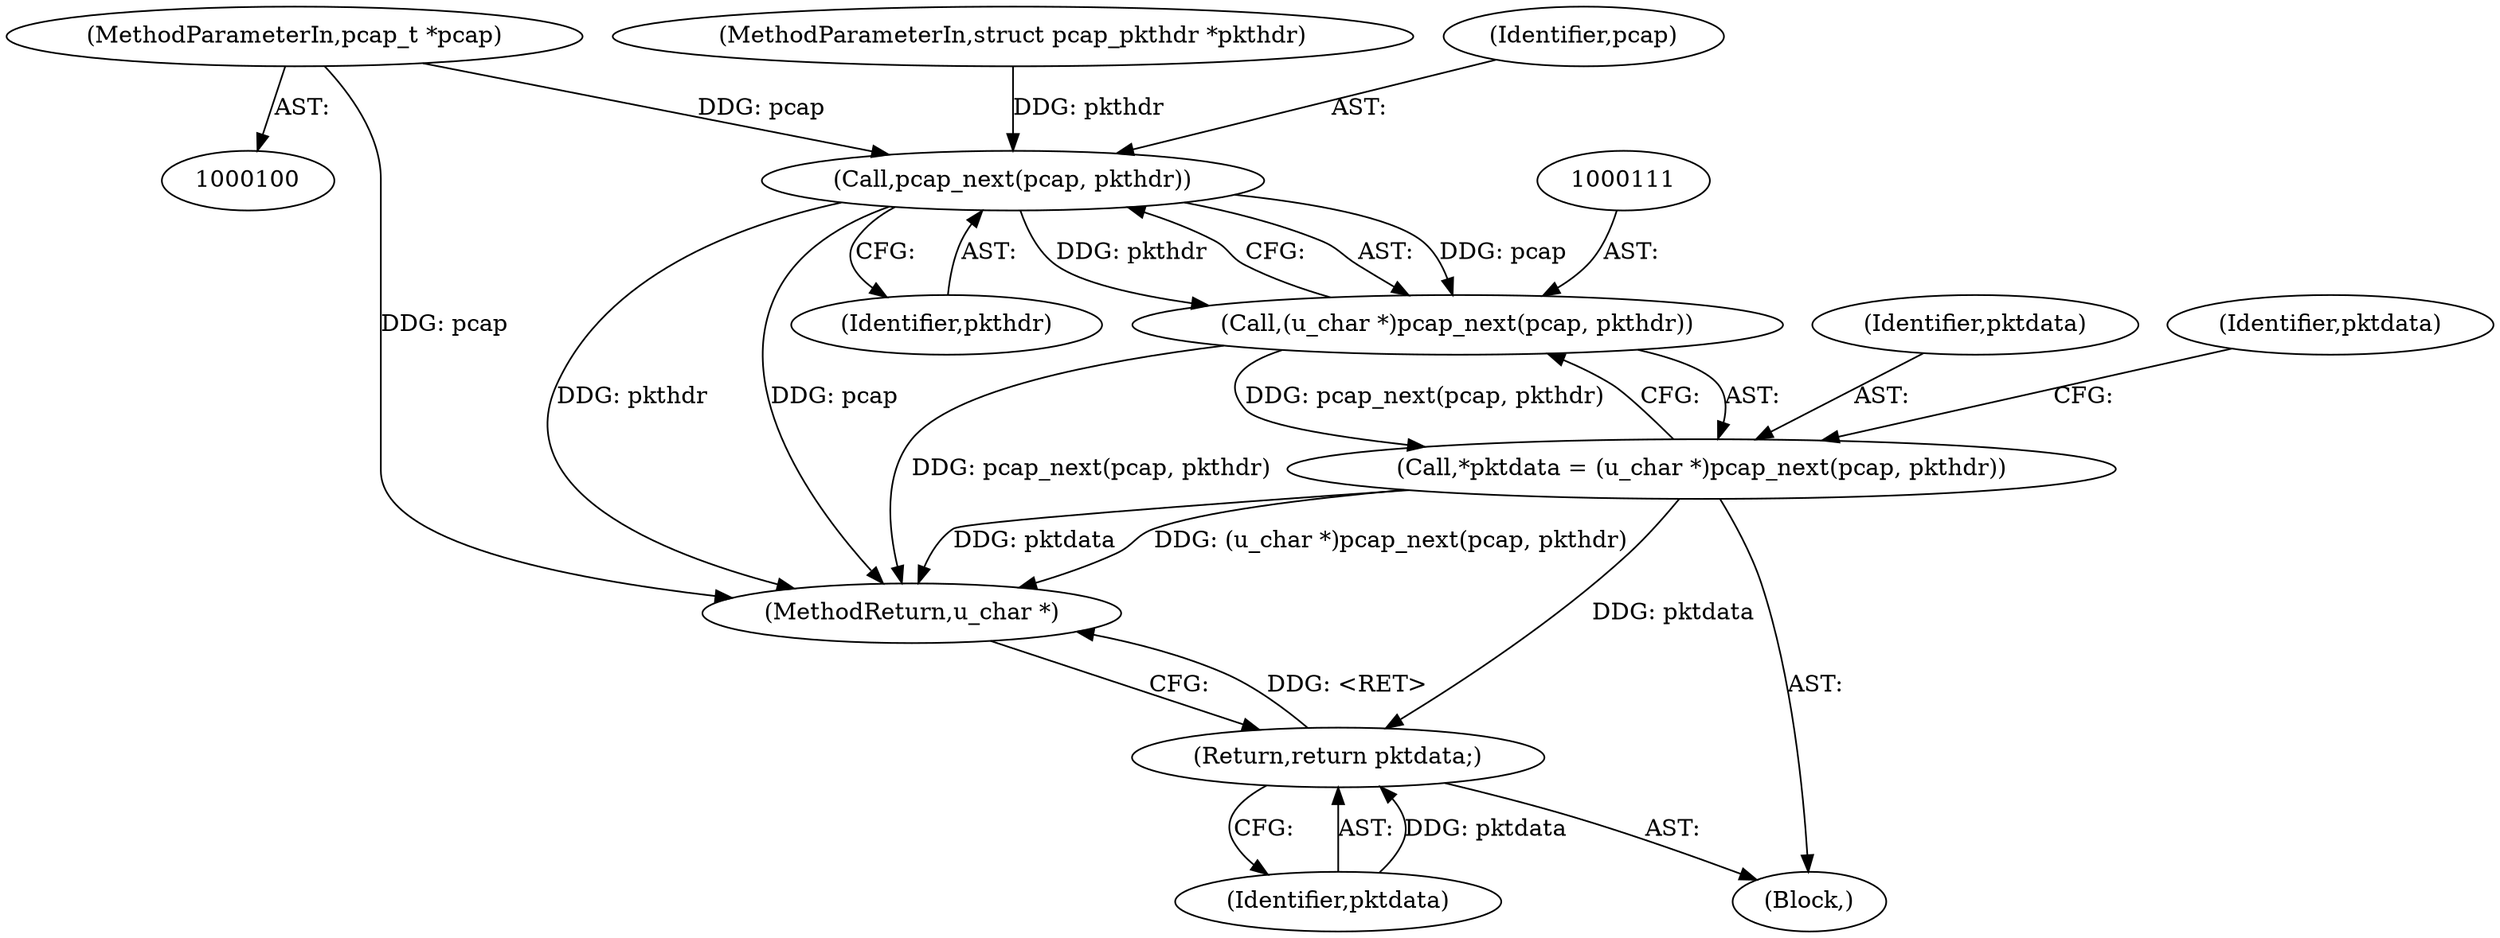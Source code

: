 digraph "0_tcpreplay_6b830a1640ca20528032c89a4fdd8291a4d2d8b2@pointer" {
"1000101" [label="(MethodParameterIn,pcap_t *pcap)"];
"1000112" [label="(Call,pcap_next(pcap, pkthdr))"];
"1000110" [label="(Call,(u_char *)pcap_next(pcap, pkthdr))"];
"1000108" [label="(Call,*pktdata = (u_char *)pcap_next(pcap, pkthdr))"];
"1000162" [label="(Return,return pktdata;)"];
"1000102" [label="(MethodParameterIn,struct pcap_pkthdr *pkthdr)"];
"1000109" [label="(Identifier,pktdata)"];
"1000106" [label="(Block,)"];
"1000164" [label="(MethodReturn,u_char *)"];
"1000162" [label="(Return,return pktdata;)"];
"1000110" [label="(Call,(u_char *)pcap_next(pcap, pkthdr))"];
"1000112" [label="(Call,pcap_next(pcap, pkthdr))"];
"1000113" [label="(Identifier,pcap)"];
"1000163" [label="(Identifier,pktdata)"];
"1000101" [label="(MethodParameterIn,pcap_t *pcap)"];
"1000116" [label="(Identifier,pktdata)"];
"1000114" [label="(Identifier,pkthdr)"];
"1000108" [label="(Call,*pktdata = (u_char *)pcap_next(pcap, pkthdr))"];
"1000101" -> "1000100"  [label="AST: "];
"1000101" -> "1000164"  [label="DDG: pcap"];
"1000101" -> "1000112"  [label="DDG: pcap"];
"1000112" -> "1000110"  [label="AST: "];
"1000112" -> "1000114"  [label="CFG: "];
"1000113" -> "1000112"  [label="AST: "];
"1000114" -> "1000112"  [label="AST: "];
"1000110" -> "1000112"  [label="CFG: "];
"1000112" -> "1000164"  [label="DDG: pkthdr"];
"1000112" -> "1000164"  [label="DDG: pcap"];
"1000112" -> "1000110"  [label="DDG: pcap"];
"1000112" -> "1000110"  [label="DDG: pkthdr"];
"1000102" -> "1000112"  [label="DDG: pkthdr"];
"1000110" -> "1000108"  [label="AST: "];
"1000111" -> "1000110"  [label="AST: "];
"1000108" -> "1000110"  [label="CFG: "];
"1000110" -> "1000164"  [label="DDG: pcap_next(pcap, pkthdr)"];
"1000110" -> "1000108"  [label="DDG: pcap_next(pcap, pkthdr)"];
"1000108" -> "1000106"  [label="AST: "];
"1000109" -> "1000108"  [label="AST: "];
"1000116" -> "1000108"  [label="CFG: "];
"1000108" -> "1000164"  [label="DDG: pktdata"];
"1000108" -> "1000164"  [label="DDG: (u_char *)pcap_next(pcap, pkthdr)"];
"1000108" -> "1000162"  [label="DDG: pktdata"];
"1000162" -> "1000106"  [label="AST: "];
"1000162" -> "1000163"  [label="CFG: "];
"1000163" -> "1000162"  [label="AST: "];
"1000164" -> "1000162"  [label="CFG: "];
"1000162" -> "1000164"  [label="DDG: <RET>"];
"1000163" -> "1000162"  [label="DDG: pktdata"];
}
